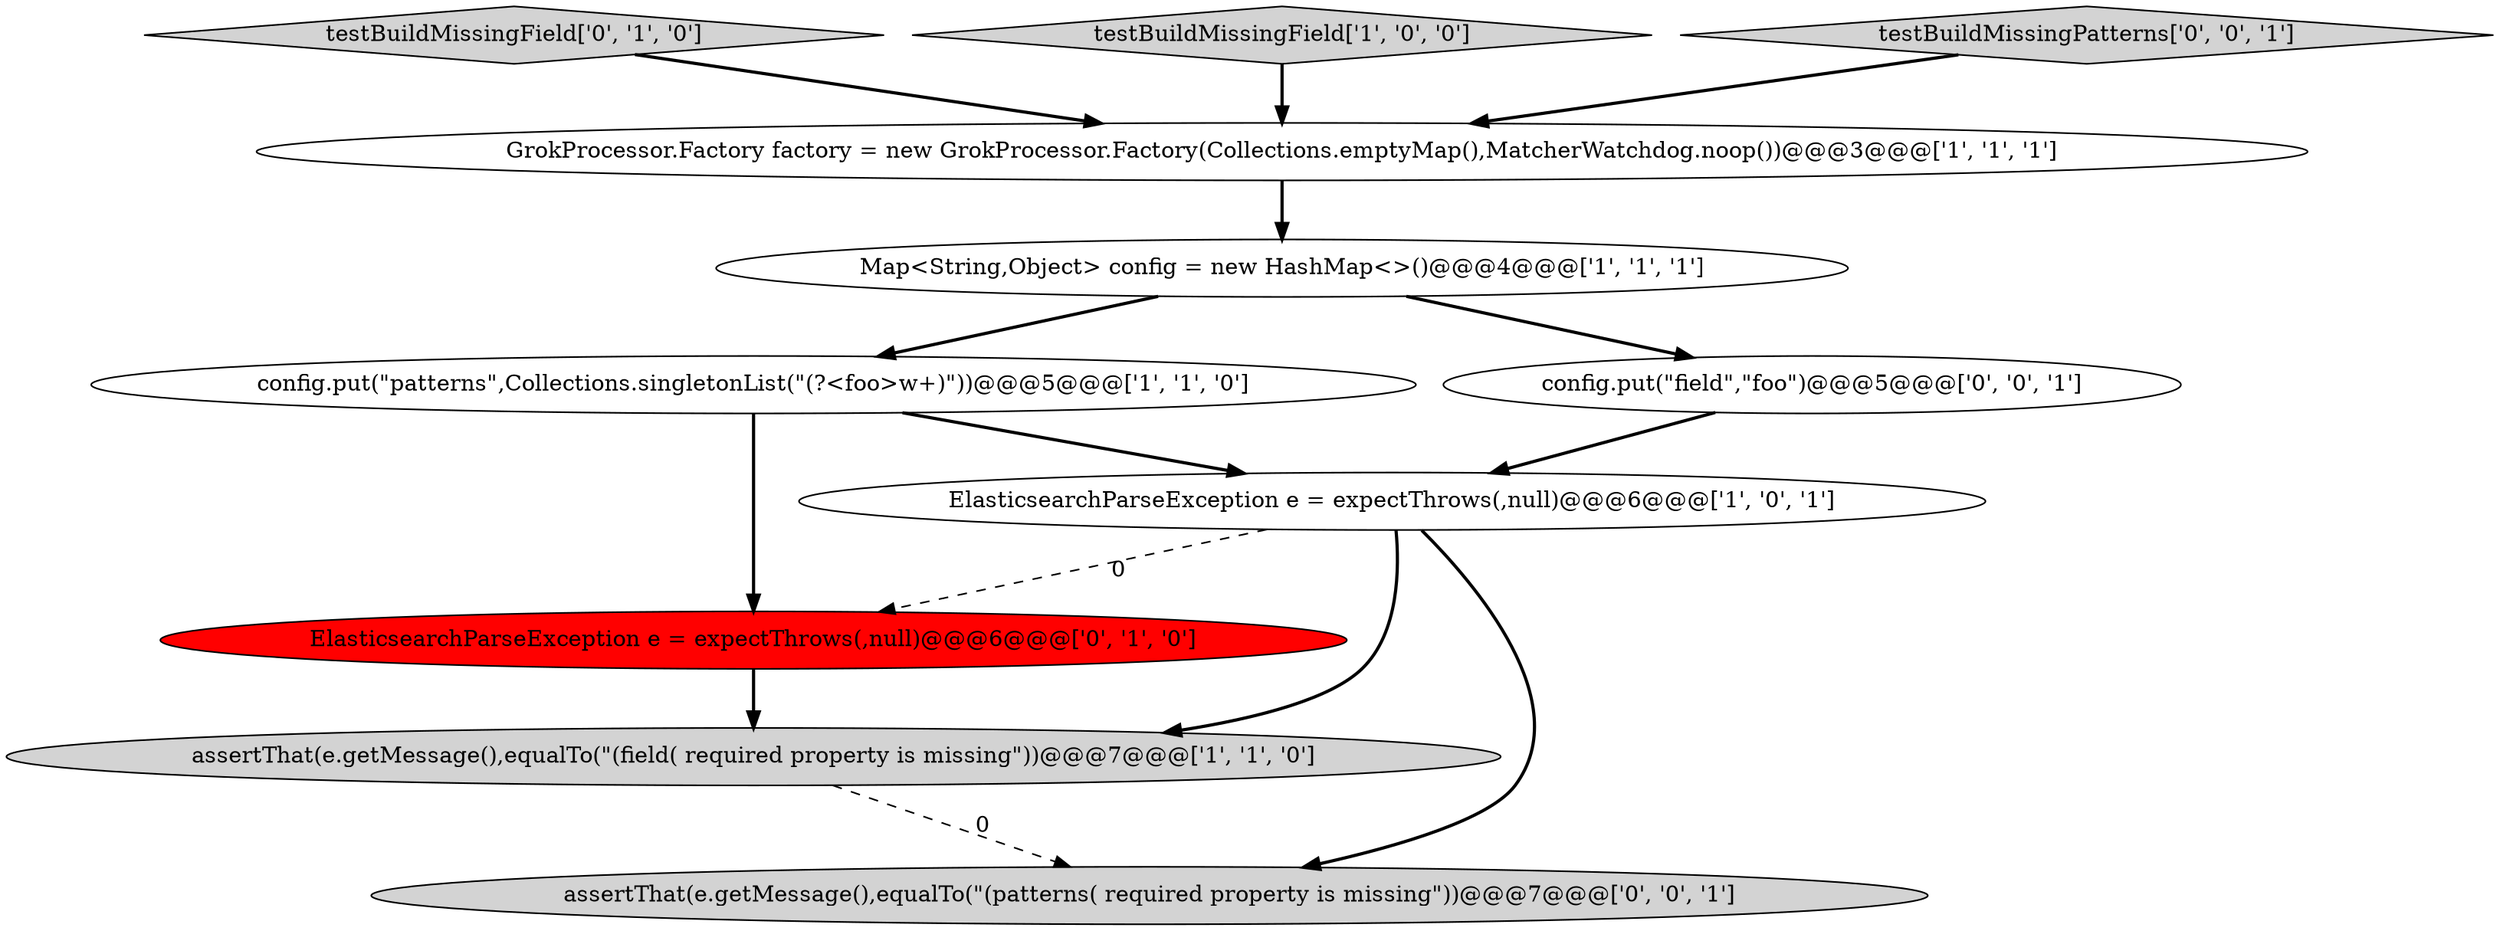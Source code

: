 digraph {
7 [style = filled, label = "testBuildMissingField['0', '1', '0']", fillcolor = lightgray, shape = diamond image = "AAA0AAABBB2BBB"];
2 [style = filled, label = "testBuildMissingField['1', '0', '0']", fillcolor = lightgray, shape = diamond image = "AAA0AAABBB1BBB"];
5 [style = filled, label = "ElasticsearchParseException e = expectThrows(,null)@@@6@@@['1', '0', '1']", fillcolor = white, shape = ellipse image = "AAA0AAABBB1BBB"];
10 [style = filled, label = "testBuildMissingPatterns['0', '0', '1']", fillcolor = lightgray, shape = diamond image = "AAA0AAABBB3BBB"];
6 [style = filled, label = "ElasticsearchParseException e = expectThrows(,null)@@@6@@@['0', '1', '0']", fillcolor = red, shape = ellipse image = "AAA1AAABBB2BBB"];
1 [style = filled, label = "Map<String,Object> config = new HashMap<>()@@@4@@@['1', '1', '1']", fillcolor = white, shape = ellipse image = "AAA0AAABBB1BBB"];
3 [style = filled, label = "config.put(\"patterns\",Collections.singletonList(\"(?<foo>\w+)\"))@@@5@@@['1', '1', '0']", fillcolor = white, shape = ellipse image = "AAA0AAABBB1BBB"];
0 [style = filled, label = "assertThat(e.getMessage(),equalTo(\"(field( required property is missing\"))@@@7@@@['1', '1', '0']", fillcolor = lightgray, shape = ellipse image = "AAA0AAABBB1BBB"];
8 [style = filled, label = "config.put(\"field\",\"foo\")@@@5@@@['0', '0', '1']", fillcolor = white, shape = ellipse image = "AAA0AAABBB3BBB"];
9 [style = filled, label = "assertThat(e.getMessage(),equalTo(\"(patterns( required property is missing\"))@@@7@@@['0', '0', '1']", fillcolor = lightgray, shape = ellipse image = "AAA0AAABBB3BBB"];
4 [style = filled, label = "GrokProcessor.Factory factory = new GrokProcessor.Factory(Collections.emptyMap(),MatcherWatchdog.noop())@@@3@@@['1', '1', '1']", fillcolor = white, shape = ellipse image = "AAA0AAABBB1BBB"];
1->3 [style = bold, label=""];
3->6 [style = bold, label=""];
3->5 [style = bold, label=""];
4->1 [style = bold, label=""];
6->0 [style = bold, label=""];
1->8 [style = bold, label=""];
7->4 [style = bold, label=""];
5->6 [style = dashed, label="0"];
8->5 [style = bold, label=""];
5->0 [style = bold, label=""];
5->9 [style = bold, label=""];
0->9 [style = dashed, label="0"];
2->4 [style = bold, label=""];
10->4 [style = bold, label=""];
}
